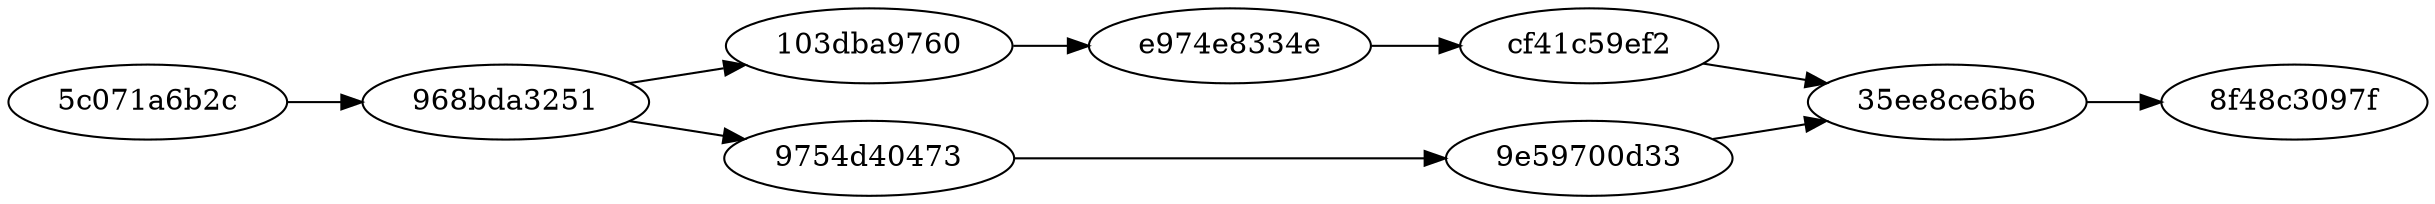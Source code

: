 digraph G
{
    rankdir=LR;
    "5c071a6b2c" -> "968bda3251"                                                 -> "103dba9760" -> "e974e8334e" -> "cf41c59ef2" -> "35ee8ce6b6" -> "8f48c3097f";
                    "968bda3251" -> "9754d40473" -> "9e59700d33"                                                                 -> "35ee8ce6b6"                ;
}
